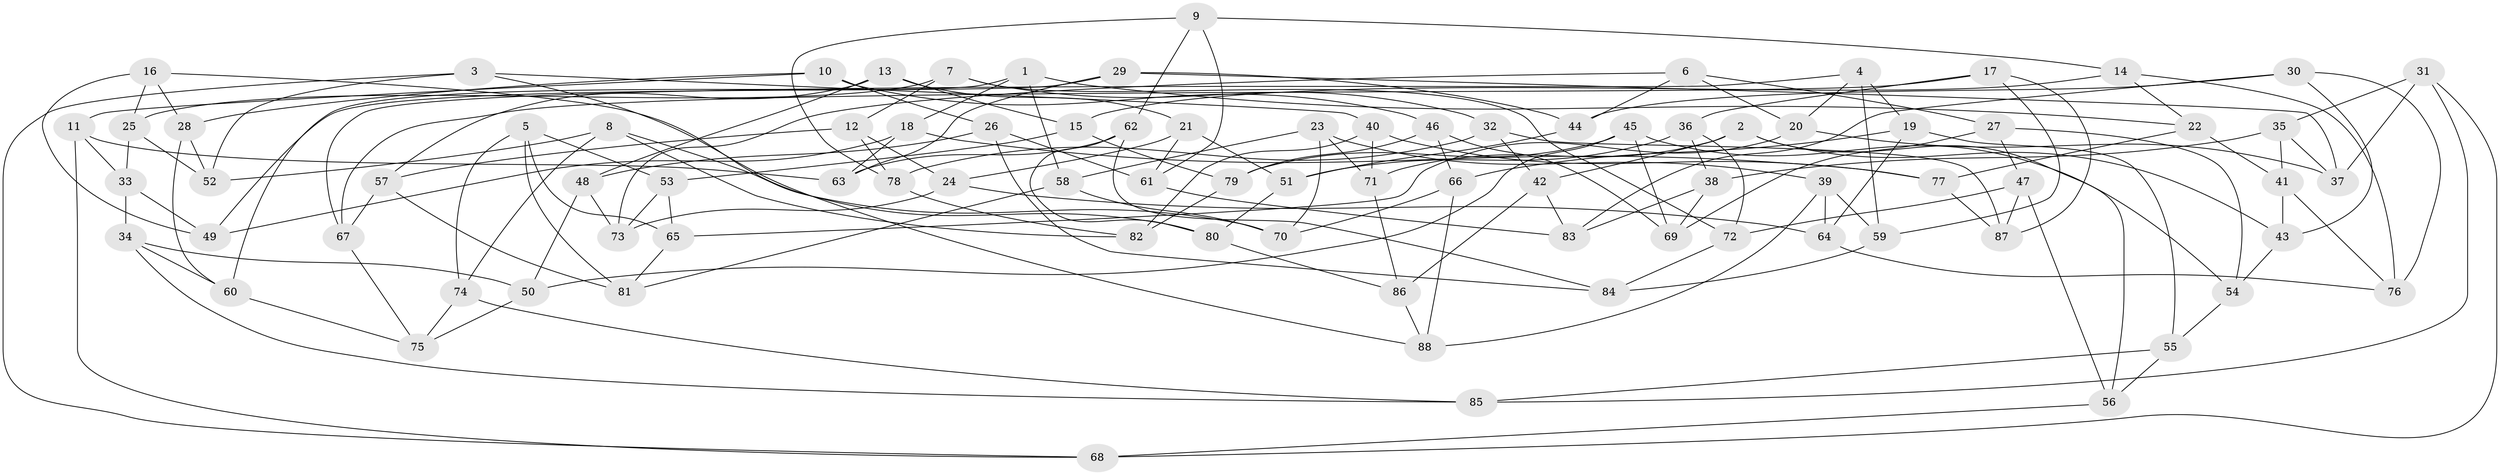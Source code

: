 // coarse degree distribution, {5: 0.1509433962264151, 4: 0.37735849056603776, 6: 0.4716981132075472}
// Generated by graph-tools (version 1.1) at 2025/52/02/27/25 19:52:33]
// undirected, 88 vertices, 176 edges
graph export_dot {
graph [start="1"]
  node [color=gray90,style=filled];
  1;
  2;
  3;
  4;
  5;
  6;
  7;
  8;
  9;
  10;
  11;
  12;
  13;
  14;
  15;
  16;
  17;
  18;
  19;
  20;
  21;
  22;
  23;
  24;
  25;
  26;
  27;
  28;
  29;
  30;
  31;
  32;
  33;
  34;
  35;
  36;
  37;
  38;
  39;
  40;
  41;
  42;
  43;
  44;
  45;
  46;
  47;
  48;
  49;
  50;
  51;
  52;
  53;
  54;
  55;
  56;
  57;
  58;
  59;
  60;
  61;
  62;
  63;
  64;
  65;
  66;
  67;
  68;
  69;
  70;
  71;
  72;
  73;
  74;
  75;
  76;
  77;
  78;
  79;
  80;
  81;
  82;
  83;
  84;
  85;
  86;
  87;
  88;
  1 -- 18;
  1 -- 58;
  1 -- 22;
  1 -- 60;
  2 -- 42;
  2 -- 56;
  2 -- 71;
  2 -- 43;
  3 -- 88;
  3 -- 40;
  3 -- 52;
  3 -- 68;
  4 -- 19;
  4 -- 67;
  4 -- 20;
  4 -- 59;
  5 -- 53;
  5 -- 74;
  5 -- 65;
  5 -- 81;
  6 -- 27;
  6 -- 73;
  6 -- 20;
  6 -- 44;
  7 -- 25;
  7 -- 72;
  7 -- 12;
  7 -- 32;
  8 -- 82;
  8 -- 70;
  8 -- 52;
  8 -- 74;
  9 -- 14;
  9 -- 62;
  9 -- 78;
  9 -- 61;
  10 -- 46;
  10 -- 26;
  10 -- 28;
  10 -- 11;
  11 -- 33;
  11 -- 68;
  11 -- 63;
  12 -- 24;
  12 -- 78;
  12 -- 57;
  13 -- 48;
  13 -- 57;
  13 -- 21;
  13 -- 15;
  14 -- 15;
  14 -- 76;
  14 -- 22;
  15 -- 53;
  15 -- 79;
  16 -- 80;
  16 -- 25;
  16 -- 28;
  16 -- 49;
  17 -- 59;
  17 -- 67;
  17 -- 36;
  17 -- 87;
  18 -- 63;
  18 -- 77;
  18 -- 49;
  19 -- 64;
  19 -- 55;
  19 -- 66;
  20 -- 65;
  20 -- 37;
  21 -- 51;
  21 -- 24;
  21 -- 61;
  22 -- 77;
  22 -- 41;
  23 -- 58;
  23 -- 70;
  23 -- 71;
  23 -- 39;
  24 -- 64;
  24 -- 73;
  25 -- 33;
  25 -- 52;
  26 -- 84;
  26 -- 61;
  26 -- 48;
  27 -- 54;
  27 -- 47;
  27 -- 69;
  28 -- 52;
  28 -- 60;
  29 -- 63;
  29 -- 49;
  29 -- 44;
  29 -- 37;
  30 -- 83;
  30 -- 76;
  30 -- 44;
  30 -- 43;
  31 -- 35;
  31 -- 37;
  31 -- 85;
  31 -- 68;
  32 -- 87;
  32 -- 42;
  32 -- 78;
  33 -- 49;
  33 -- 34;
  34 -- 50;
  34 -- 85;
  34 -- 60;
  35 -- 41;
  35 -- 37;
  35 -- 38;
  36 -- 51;
  36 -- 72;
  36 -- 38;
  38 -- 69;
  38 -- 83;
  39 -- 88;
  39 -- 59;
  39 -- 64;
  40 -- 71;
  40 -- 82;
  40 -- 77;
  41 -- 76;
  41 -- 43;
  42 -- 83;
  42 -- 86;
  43 -- 54;
  44 -- 51;
  45 -- 69;
  45 -- 54;
  45 -- 50;
  45 -- 79;
  46 -- 79;
  46 -- 66;
  46 -- 69;
  47 -- 87;
  47 -- 56;
  47 -- 72;
  48 -- 73;
  48 -- 50;
  50 -- 75;
  51 -- 80;
  53 -- 65;
  53 -- 73;
  54 -- 55;
  55 -- 56;
  55 -- 85;
  56 -- 68;
  57 -- 81;
  57 -- 67;
  58 -- 70;
  58 -- 81;
  59 -- 84;
  60 -- 75;
  61 -- 83;
  62 -- 63;
  62 -- 80;
  62 -- 84;
  64 -- 76;
  65 -- 81;
  66 -- 70;
  66 -- 88;
  67 -- 75;
  71 -- 86;
  72 -- 84;
  74 -- 75;
  74 -- 85;
  77 -- 87;
  78 -- 82;
  79 -- 82;
  80 -- 86;
  86 -- 88;
}
